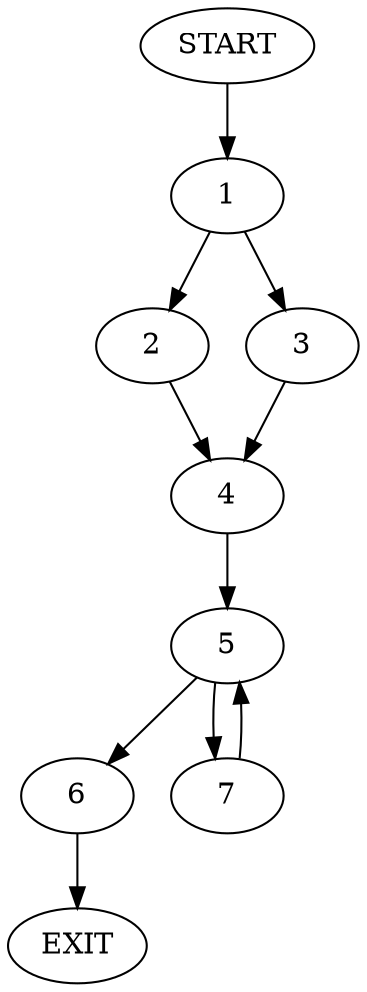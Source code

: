 digraph {
0 [label="START"];
1;
2;
3;
4;
5;
6;
7;
8 [label="EXIT"];
0 -> 1;
1 -> 2;
1 -> 3;
2 -> 4;
3 -> 4;
4 -> 5;
5 -> 6;
5 -> 7;
7 -> 5;
6 -> 8;
}
